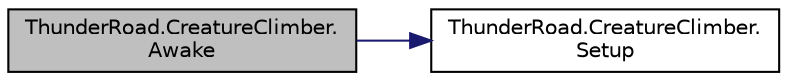 digraph "ThunderRoad.CreatureClimber.Awake"
{
 // LATEX_PDF_SIZE
  edge [fontname="Helvetica",fontsize="10",labelfontname="Helvetica",labelfontsize="10"];
  node [fontname="Helvetica",fontsize="10",shape=record];
  rankdir="LR";
  Node1 [label="ThunderRoad.CreatureClimber.\lAwake",height=0.2,width=0.4,color="black", fillcolor="grey75", style="filled", fontcolor="black",tooltip="Awakes this instance."];
  Node1 -> Node2 [color="midnightblue",fontsize="10",style="solid",fontname="Helvetica"];
  Node2 [label="ThunderRoad.CreatureClimber.\lSetup",height=0.2,width=0.4,color="black", fillcolor="white", style="filled",URL="$class_thunder_road_1_1_creature_climber.html#ac7e96873df05b0d07e6740de2bcbffaf",tooltip="Setups this instance."];
}
